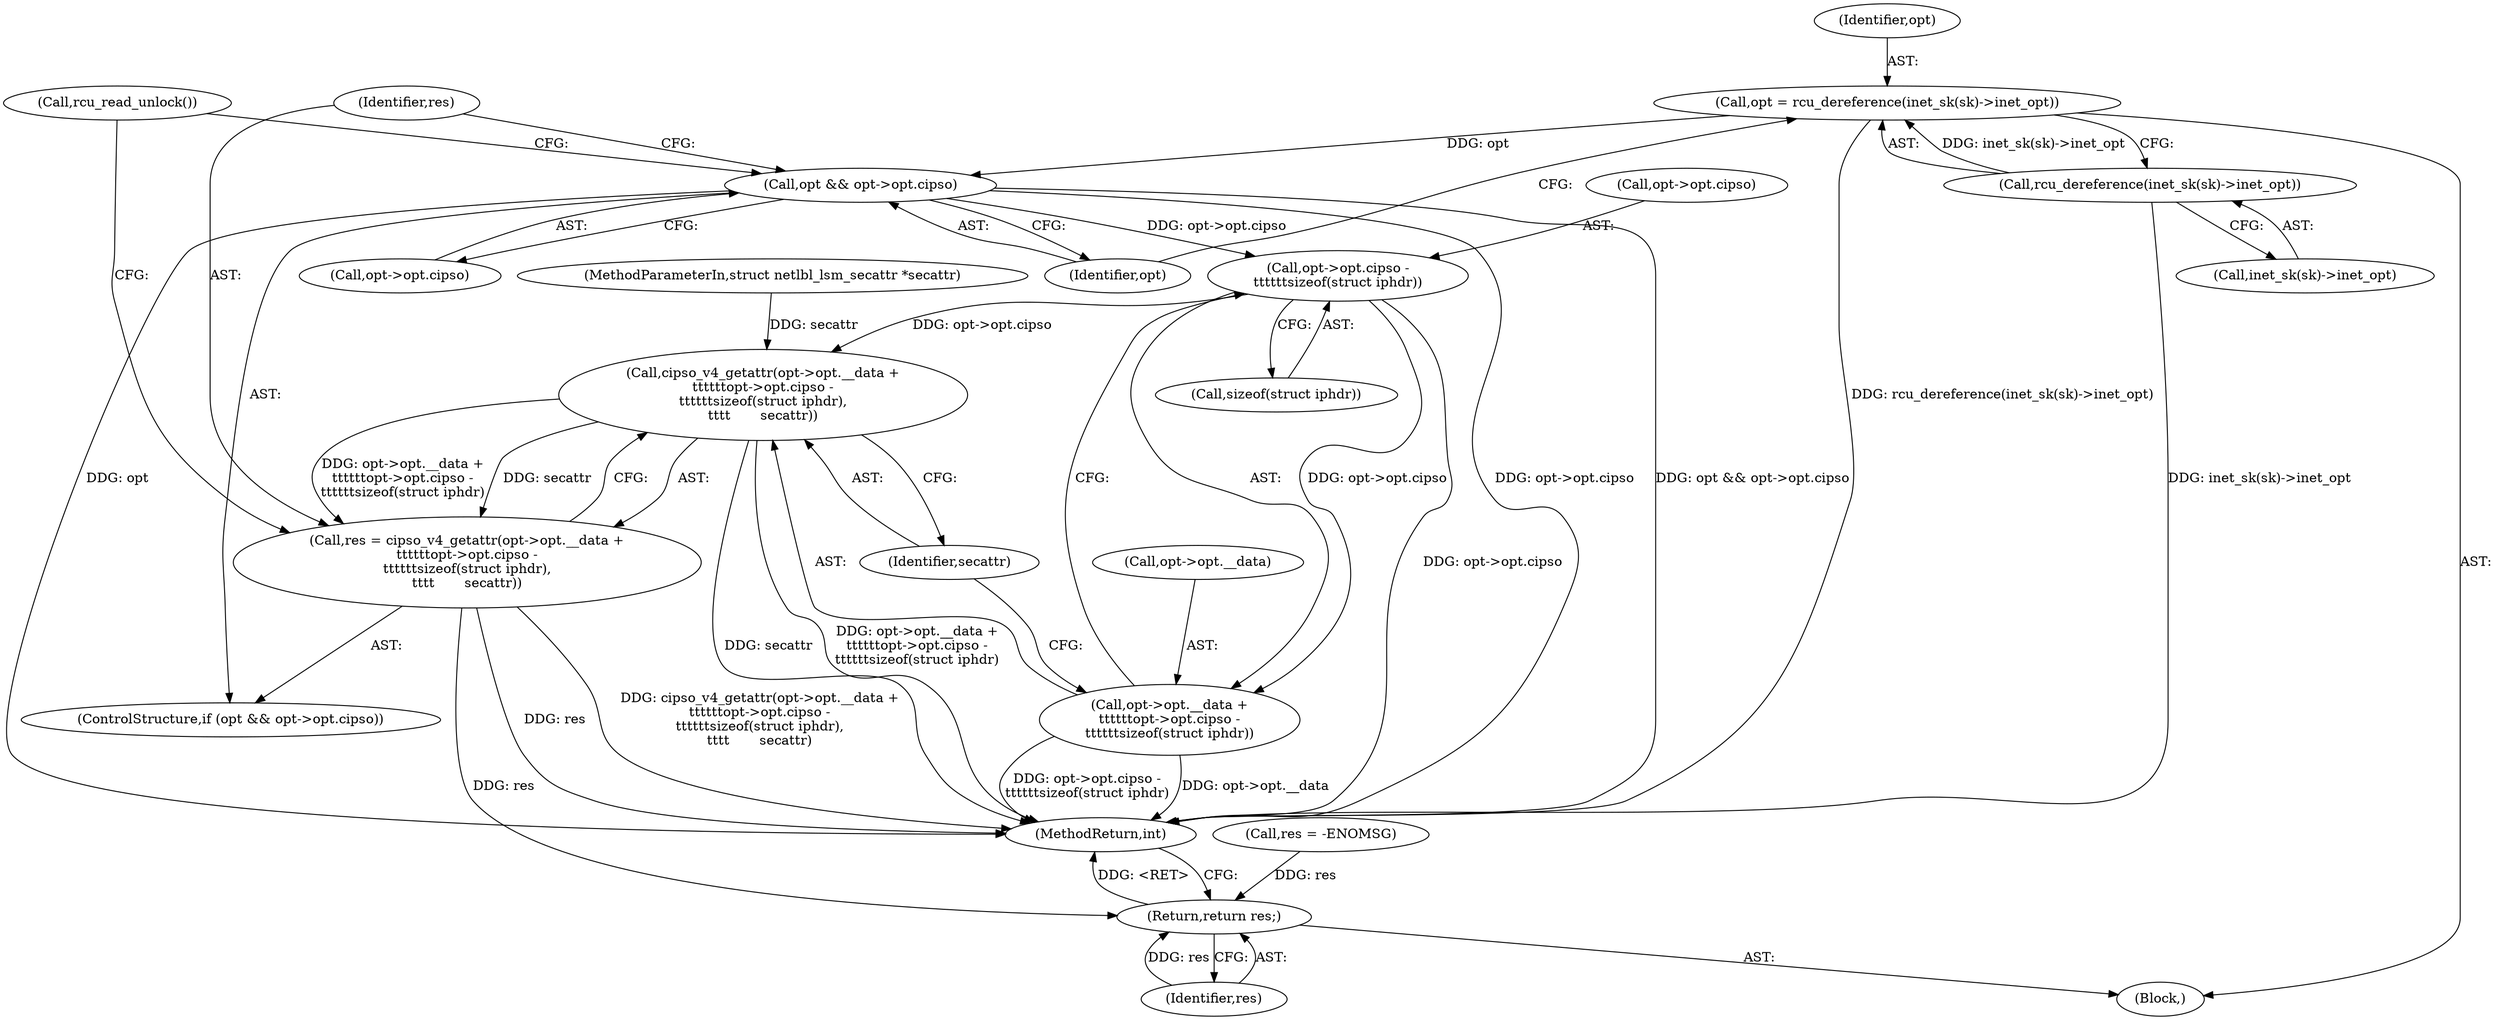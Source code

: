 digraph "0_linux_f6d8bd051c391c1c0458a30b2a7abcd939329259_9@pointer" {
"1000111" [label="(Call,opt = rcu_dereference(inet_sk(sk)->inet_opt))"];
"1000113" [label="(Call,rcu_dereference(inet_sk(sk)->inet_opt))"];
"1000119" [label="(Call,opt && opt->opt.cipso)"];
"1000135" [label="(Call,opt->opt.cipso -\n\t\t\t\t\t\tsizeof(struct iphdr))"];
"1000128" [label="(Call,cipso_v4_getattr(opt->opt.__data +\n\t\t\t\t\t\topt->opt.cipso -\n\t\t\t\t\t\tsizeof(struct iphdr),\n\t\t\t\t       secattr))"];
"1000126" [label="(Call,res = cipso_v4_getattr(opt->opt.__data +\n\t\t\t\t\t\topt->opt.cipso -\n\t\t\t\t\t\tsizeof(struct iphdr),\n\t\t\t\t       secattr))"];
"1000145" [label="(Return,return res;)"];
"1000129" [label="(Call,opt->opt.__data +\n\t\t\t\t\t\topt->opt.cipso -\n\t\t\t\t\t\tsizeof(struct iphdr))"];
"1000112" [label="(Identifier,opt)"];
"1000127" [label="(Identifier,res)"];
"1000136" [label="(Call,opt->opt.cipso)"];
"1000121" [label="(Call,opt->opt.cipso)"];
"1000144" [label="(Call,rcu_read_unlock())"];
"1000129" [label="(Call,opt->opt.__data +\n\t\t\t\t\t\topt->opt.cipso -\n\t\t\t\t\t\tsizeof(struct iphdr))"];
"1000114" [label="(Call,inet_sk(sk)->inet_opt)"];
"1000126" [label="(Call,res = cipso_v4_getattr(opt->opt.__data +\n\t\t\t\t\t\topt->opt.cipso -\n\t\t\t\t\t\tsizeof(struct iphdr),\n\t\t\t\t       secattr))"];
"1000113" [label="(Call,rcu_dereference(inet_sk(sk)->inet_opt))"];
"1000102" [label="(MethodParameterIn,struct netlbl_lsm_secattr *secattr)"];
"1000119" [label="(Call,opt && opt->opt.cipso)"];
"1000111" [label="(Call,opt = rcu_dereference(inet_sk(sk)->inet_opt))"];
"1000118" [label="(ControlStructure,if (opt && opt->opt.cipso))"];
"1000135" [label="(Call,opt->opt.cipso -\n\t\t\t\t\t\tsizeof(struct iphdr))"];
"1000128" [label="(Call,cipso_v4_getattr(opt->opt.__data +\n\t\t\t\t\t\topt->opt.cipso -\n\t\t\t\t\t\tsizeof(struct iphdr),\n\t\t\t\t       secattr))"];
"1000141" [label="(Call,sizeof(struct iphdr))"];
"1000120" [label="(Identifier,opt)"];
"1000143" [label="(Identifier,secattr)"];
"1000106" [label="(Call,res = -ENOMSG)"];
"1000145" [label="(Return,return res;)"];
"1000147" [label="(MethodReturn,int)"];
"1000103" [label="(Block,)"];
"1000130" [label="(Call,opt->opt.__data)"];
"1000146" [label="(Identifier,res)"];
"1000111" -> "1000103"  [label="AST: "];
"1000111" -> "1000113"  [label="CFG: "];
"1000112" -> "1000111"  [label="AST: "];
"1000113" -> "1000111"  [label="AST: "];
"1000120" -> "1000111"  [label="CFG: "];
"1000111" -> "1000147"  [label="DDG: rcu_dereference(inet_sk(sk)->inet_opt)"];
"1000113" -> "1000111"  [label="DDG: inet_sk(sk)->inet_opt"];
"1000111" -> "1000119"  [label="DDG: opt"];
"1000113" -> "1000114"  [label="CFG: "];
"1000114" -> "1000113"  [label="AST: "];
"1000113" -> "1000147"  [label="DDG: inet_sk(sk)->inet_opt"];
"1000119" -> "1000118"  [label="AST: "];
"1000119" -> "1000120"  [label="CFG: "];
"1000119" -> "1000121"  [label="CFG: "];
"1000120" -> "1000119"  [label="AST: "];
"1000121" -> "1000119"  [label="AST: "];
"1000127" -> "1000119"  [label="CFG: "];
"1000144" -> "1000119"  [label="CFG: "];
"1000119" -> "1000147"  [label="DDG: opt && opt->opt.cipso"];
"1000119" -> "1000147"  [label="DDG: opt->opt.cipso"];
"1000119" -> "1000147"  [label="DDG: opt"];
"1000119" -> "1000135"  [label="DDG: opt->opt.cipso"];
"1000135" -> "1000129"  [label="AST: "];
"1000135" -> "1000141"  [label="CFG: "];
"1000136" -> "1000135"  [label="AST: "];
"1000141" -> "1000135"  [label="AST: "];
"1000129" -> "1000135"  [label="CFG: "];
"1000135" -> "1000147"  [label="DDG: opt->opt.cipso"];
"1000135" -> "1000128"  [label="DDG: opt->opt.cipso"];
"1000135" -> "1000129"  [label="DDG: opt->opt.cipso"];
"1000128" -> "1000126"  [label="AST: "];
"1000128" -> "1000143"  [label="CFG: "];
"1000129" -> "1000128"  [label="AST: "];
"1000143" -> "1000128"  [label="AST: "];
"1000126" -> "1000128"  [label="CFG: "];
"1000128" -> "1000147"  [label="DDG: opt->opt.__data +\n\t\t\t\t\t\topt->opt.cipso -\n\t\t\t\t\t\tsizeof(struct iphdr)"];
"1000128" -> "1000147"  [label="DDG: secattr"];
"1000128" -> "1000126"  [label="DDG: opt->opt.__data +\n\t\t\t\t\t\topt->opt.cipso -\n\t\t\t\t\t\tsizeof(struct iphdr)"];
"1000128" -> "1000126"  [label="DDG: secattr"];
"1000102" -> "1000128"  [label="DDG: secattr"];
"1000126" -> "1000118"  [label="AST: "];
"1000127" -> "1000126"  [label="AST: "];
"1000144" -> "1000126"  [label="CFG: "];
"1000126" -> "1000147"  [label="DDG: res"];
"1000126" -> "1000147"  [label="DDG: cipso_v4_getattr(opt->opt.__data +\n\t\t\t\t\t\topt->opt.cipso -\n\t\t\t\t\t\tsizeof(struct iphdr),\n\t\t\t\t       secattr)"];
"1000126" -> "1000145"  [label="DDG: res"];
"1000145" -> "1000103"  [label="AST: "];
"1000145" -> "1000146"  [label="CFG: "];
"1000146" -> "1000145"  [label="AST: "];
"1000147" -> "1000145"  [label="CFG: "];
"1000145" -> "1000147"  [label="DDG: <RET>"];
"1000146" -> "1000145"  [label="DDG: res"];
"1000106" -> "1000145"  [label="DDG: res"];
"1000130" -> "1000129"  [label="AST: "];
"1000143" -> "1000129"  [label="CFG: "];
"1000129" -> "1000147"  [label="DDG: opt->opt.__data"];
"1000129" -> "1000147"  [label="DDG: opt->opt.cipso -\n\t\t\t\t\t\tsizeof(struct iphdr)"];
}
